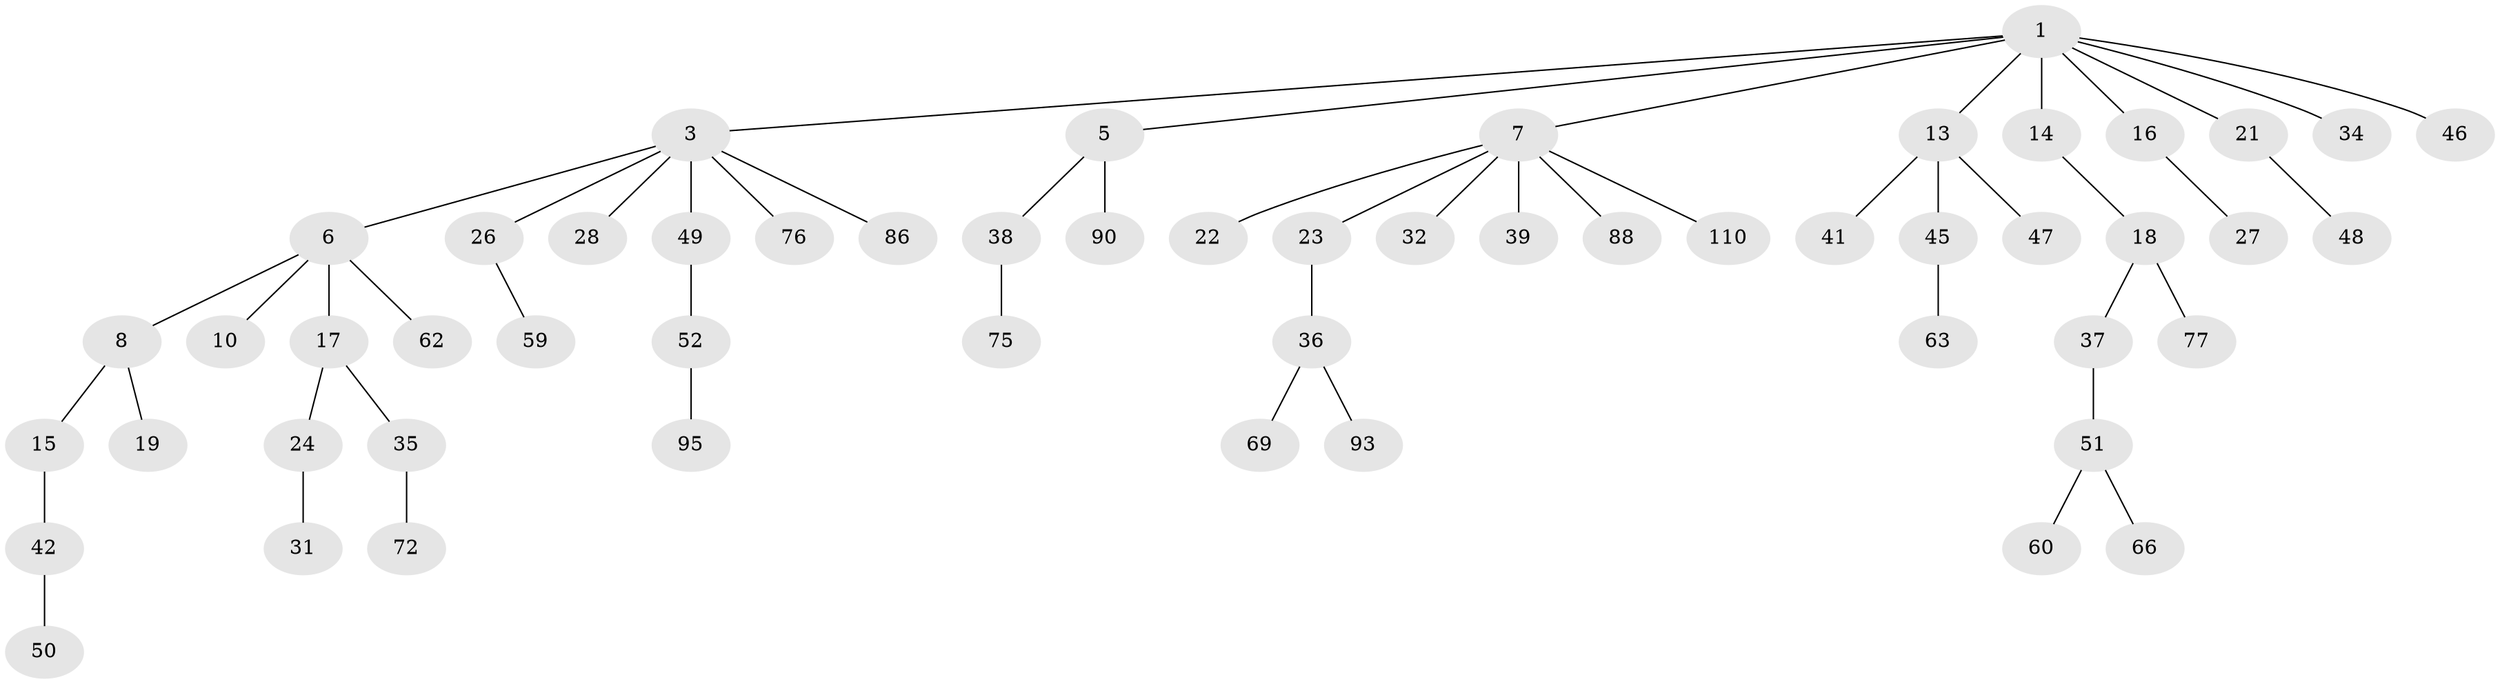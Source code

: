 // original degree distribution, {7: 0.00909090909090909, 4: 0.08181818181818182, 6: 0.01818181818181818, 5: 0.02727272727272727, 3: 0.12727272727272726, 1: 0.509090909090909, 2: 0.22727272727272727}
// Generated by graph-tools (version 1.1) at 2025/15/03/09/25 04:15:36]
// undirected, 55 vertices, 54 edges
graph export_dot {
graph [start="1"]
  node [color=gray90,style=filled];
  1 [super="+2"];
  3 [super="+4+44"];
  5 [super="+11+64"];
  6;
  7 [super="+9"];
  8;
  10 [super="+98+12+73"];
  13 [super="+68+25"];
  14 [super="+40+79"];
  15 [super="+102"];
  16 [super="+20"];
  17 [super="+67"];
  18;
  19;
  21 [super="+108"];
  22;
  23;
  24;
  26 [super="+30+58+33"];
  27 [super="+89"];
  28 [super="+101"];
  31 [super="+54"];
  32 [super="+81"];
  34 [super="+78"];
  35;
  36 [super="+61"];
  37 [super="+43+55"];
  38;
  39 [super="+57"];
  41;
  42;
  45 [super="+80+53+65"];
  46;
  47;
  48 [super="+99+104"];
  49;
  50;
  51;
  52;
  59 [super="+71"];
  60;
  62;
  63;
  66;
  69 [super="+94"];
  72;
  75;
  76;
  77;
  86;
  88 [super="+91+97"];
  90;
  93;
  95;
  110;
  1 -- 5;
  1 -- 7;
  1 -- 16;
  1 -- 21;
  1 -- 34;
  1 -- 46;
  1 -- 3;
  1 -- 13;
  1 -- 14;
  3 -- 28;
  3 -- 49;
  3 -- 76;
  3 -- 26;
  3 -- 86;
  3 -- 6;
  5 -- 38;
  5 -- 90;
  6 -- 8;
  6 -- 10;
  6 -- 17;
  6 -- 62;
  7 -- 32;
  7 -- 39;
  7 -- 23;
  7 -- 22;
  7 -- 88;
  7 -- 110;
  8 -- 15;
  8 -- 19;
  13 -- 41;
  13 -- 45;
  13 -- 47;
  14 -- 18;
  15 -- 42;
  16 -- 27;
  17 -- 24;
  17 -- 35;
  18 -- 37;
  18 -- 77;
  21 -- 48;
  23 -- 36;
  24 -- 31;
  26 -- 59;
  35 -- 72;
  36 -- 69;
  36 -- 93;
  37 -- 51;
  38 -- 75;
  42 -- 50;
  45 -- 63;
  49 -- 52;
  51 -- 60;
  51 -- 66;
  52 -- 95;
}
